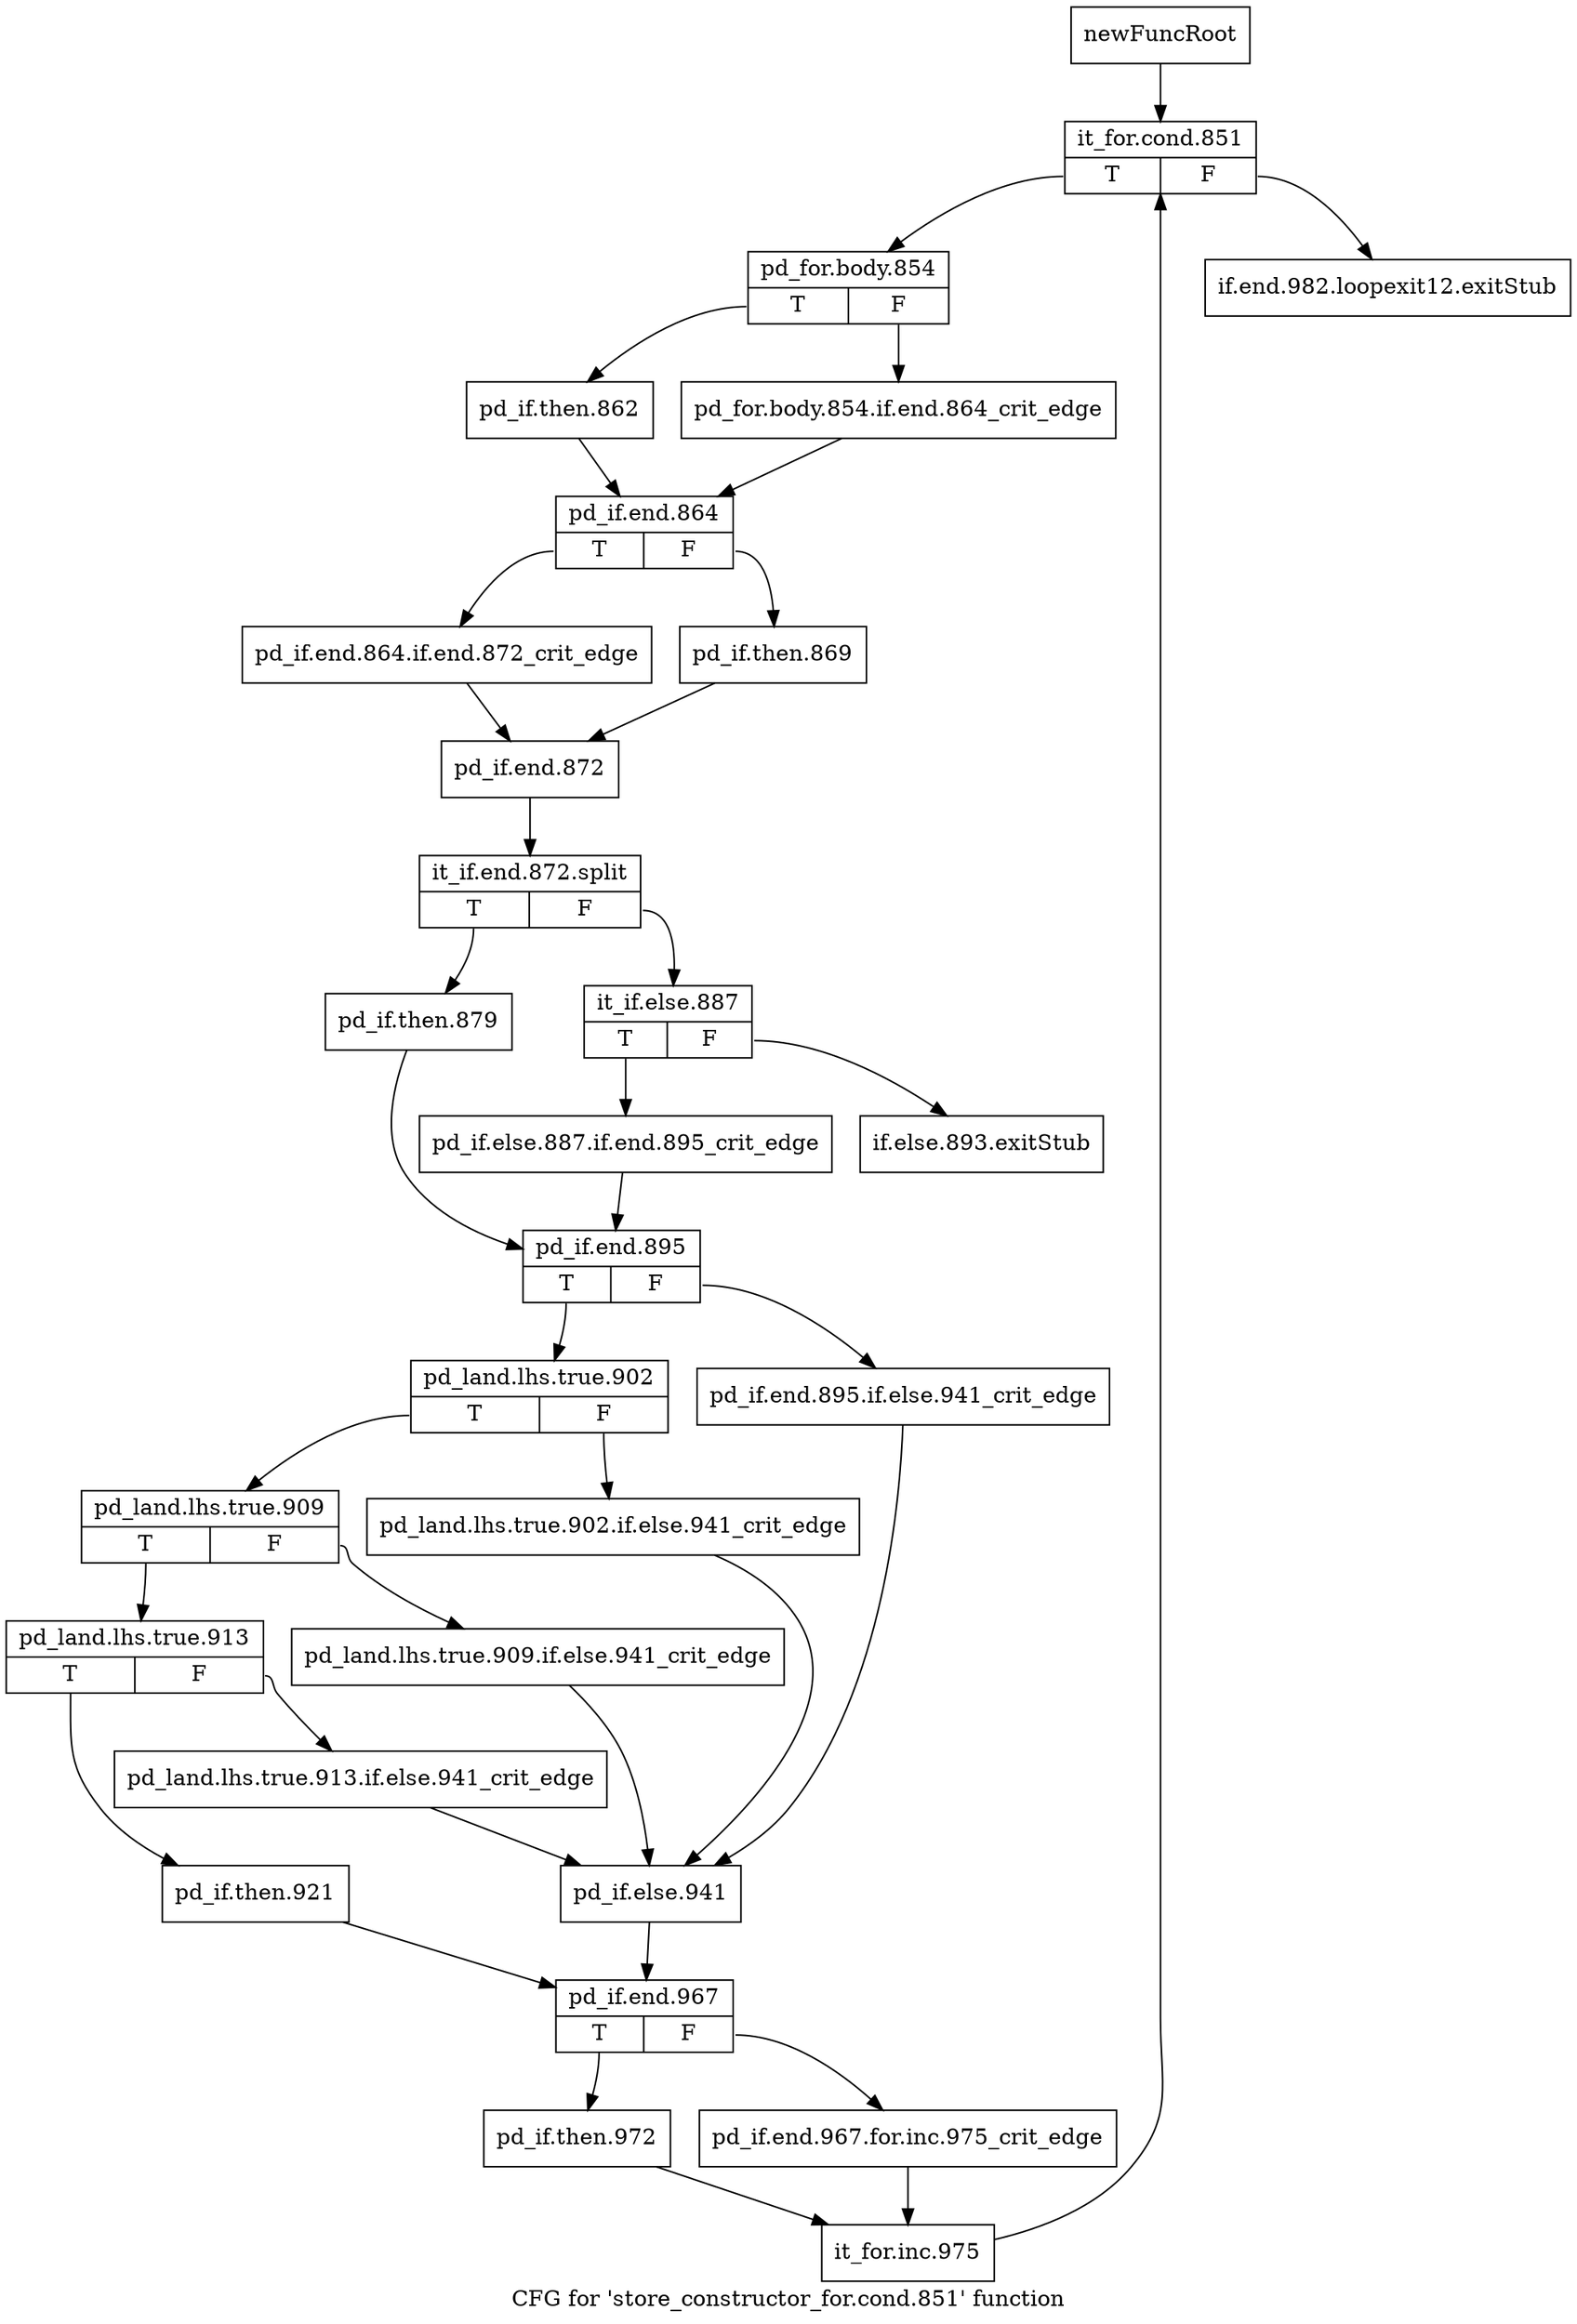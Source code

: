 digraph "CFG for 'store_constructor_for.cond.851' function" {
	label="CFG for 'store_constructor_for.cond.851' function";

	Node0xaddcf80 [shape=record,label="{newFuncRoot}"];
	Node0xaddcf80 -> Node0xaddd990;
	Node0xaddd8f0 [shape=record,label="{if.end.982.loopexit12.exitStub}"];
	Node0xaddd940 [shape=record,label="{if.else.893.exitStub}"];
	Node0xaddd990 [shape=record,label="{it_for.cond.851|{<s0>T|<s1>F}}"];
	Node0xaddd990:s0 -> Node0xaddd9e0;
	Node0xaddd990:s1 -> Node0xaddd8f0;
	Node0xaddd9e0 [shape=record,label="{pd_for.body.854|{<s0>T|<s1>F}}"];
	Node0xaddd9e0:s0 -> Node0xaddda80;
	Node0xaddd9e0:s1 -> Node0xaddda30;
	Node0xaddda30 [shape=record,label="{pd_for.body.854.if.end.864_crit_edge}"];
	Node0xaddda30 -> Node0xadddad0;
	Node0xaddda80 [shape=record,label="{pd_if.then.862}"];
	Node0xaddda80 -> Node0xadddad0;
	Node0xadddad0 [shape=record,label="{pd_if.end.864|{<s0>T|<s1>F}}"];
	Node0xadddad0:s0 -> Node0xadddb70;
	Node0xadddad0:s1 -> Node0xadddb20;
	Node0xadddb20 [shape=record,label="{pd_if.then.869}"];
	Node0xadddb20 -> Node0xadddbc0;
	Node0xadddb70 [shape=record,label="{pd_if.end.864.if.end.872_crit_edge}"];
	Node0xadddb70 -> Node0xadddbc0;
	Node0xadddbc0 [shape=record,label="{pd_if.end.872}"];
	Node0xadddbc0 -> Node0xf2cc400;
	Node0xf2cc400 [shape=record,label="{it_if.end.872.split|{<s0>T|<s1>F}}"];
	Node0xf2cc400:s0 -> Node0xadddcb0;
	Node0xf2cc400:s1 -> Node0xadddc10;
	Node0xadddc10 [shape=record,label="{it_if.else.887|{<s0>T|<s1>F}}"];
	Node0xadddc10:s0 -> Node0xadddc60;
	Node0xadddc10:s1 -> Node0xaddd940;
	Node0xadddc60 [shape=record,label="{pd_if.else.887.if.end.895_crit_edge}"];
	Node0xadddc60 -> Node0xadddd00;
	Node0xadddcb0 [shape=record,label="{pd_if.then.879}"];
	Node0xadddcb0 -> Node0xadddd00;
	Node0xadddd00 [shape=record,label="{pd_if.end.895|{<s0>T|<s1>F}}"];
	Node0xadddd00:s0 -> Node0xadddda0;
	Node0xadddd00:s1 -> Node0xadddd50;
	Node0xadddd50 [shape=record,label="{pd_if.end.895.if.else.941_crit_edge}"];
	Node0xadddd50 -> Node0xadddf80;
	Node0xadddda0 [shape=record,label="{pd_land.lhs.true.902|{<s0>T|<s1>F}}"];
	Node0xadddda0:s0 -> Node0xaddde40;
	Node0xadddda0:s1 -> Node0xaddddf0;
	Node0xaddddf0 [shape=record,label="{pd_land.lhs.true.902.if.else.941_crit_edge}"];
	Node0xaddddf0 -> Node0xadddf80;
	Node0xaddde40 [shape=record,label="{pd_land.lhs.true.909|{<s0>T|<s1>F}}"];
	Node0xaddde40:s0 -> Node0xadddee0;
	Node0xaddde40:s1 -> Node0xaddde90;
	Node0xaddde90 [shape=record,label="{pd_land.lhs.true.909.if.else.941_crit_edge}"];
	Node0xaddde90 -> Node0xadddf80;
	Node0xadddee0 [shape=record,label="{pd_land.lhs.true.913|{<s0>T|<s1>F}}"];
	Node0xadddee0:s0 -> Node0xadddfd0;
	Node0xadddee0:s1 -> Node0xadddf30;
	Node0xadddf30 [shape=record,label="{pd_land.lhs.true.913.if.else.941_crit_edge}"];
	Node0xadddf30 -> Node0xadddf80;
	Node0xadddf80 [shape=record,label="{pd_if.else.941}"];
	Node0xadddf80 -> Node0xadde020;
	Node0xadddfd0 [shape=record,label="{pd_if.then.921}"];
	Node0xadddfd0 -> Node0xadde020;
	Node0xadde020 [shape=record,label="{pd_if.end.967|{<s0>T|<s1>F}}"];
	Node0xadde020:s0 -> Node0xadde0c0;
	Node0xadde020:s1 -> Node0xadde070;
	Node0xadde070 [shape=record,label="{pd_if.end.967.for.inc.975_crit_edge}"];
	Node0xadde070 -> Node0xadde110;
	Node0xadde0c0 [shape=record,label="{pd_if.then.972}"];
	Node0xadde0c0 -> Node0xadde110;
	Node0xadde110 [shape=record,label="{it_for.inc.975}"];
	Node0xadde110 -> Node0xaddd990;
}

